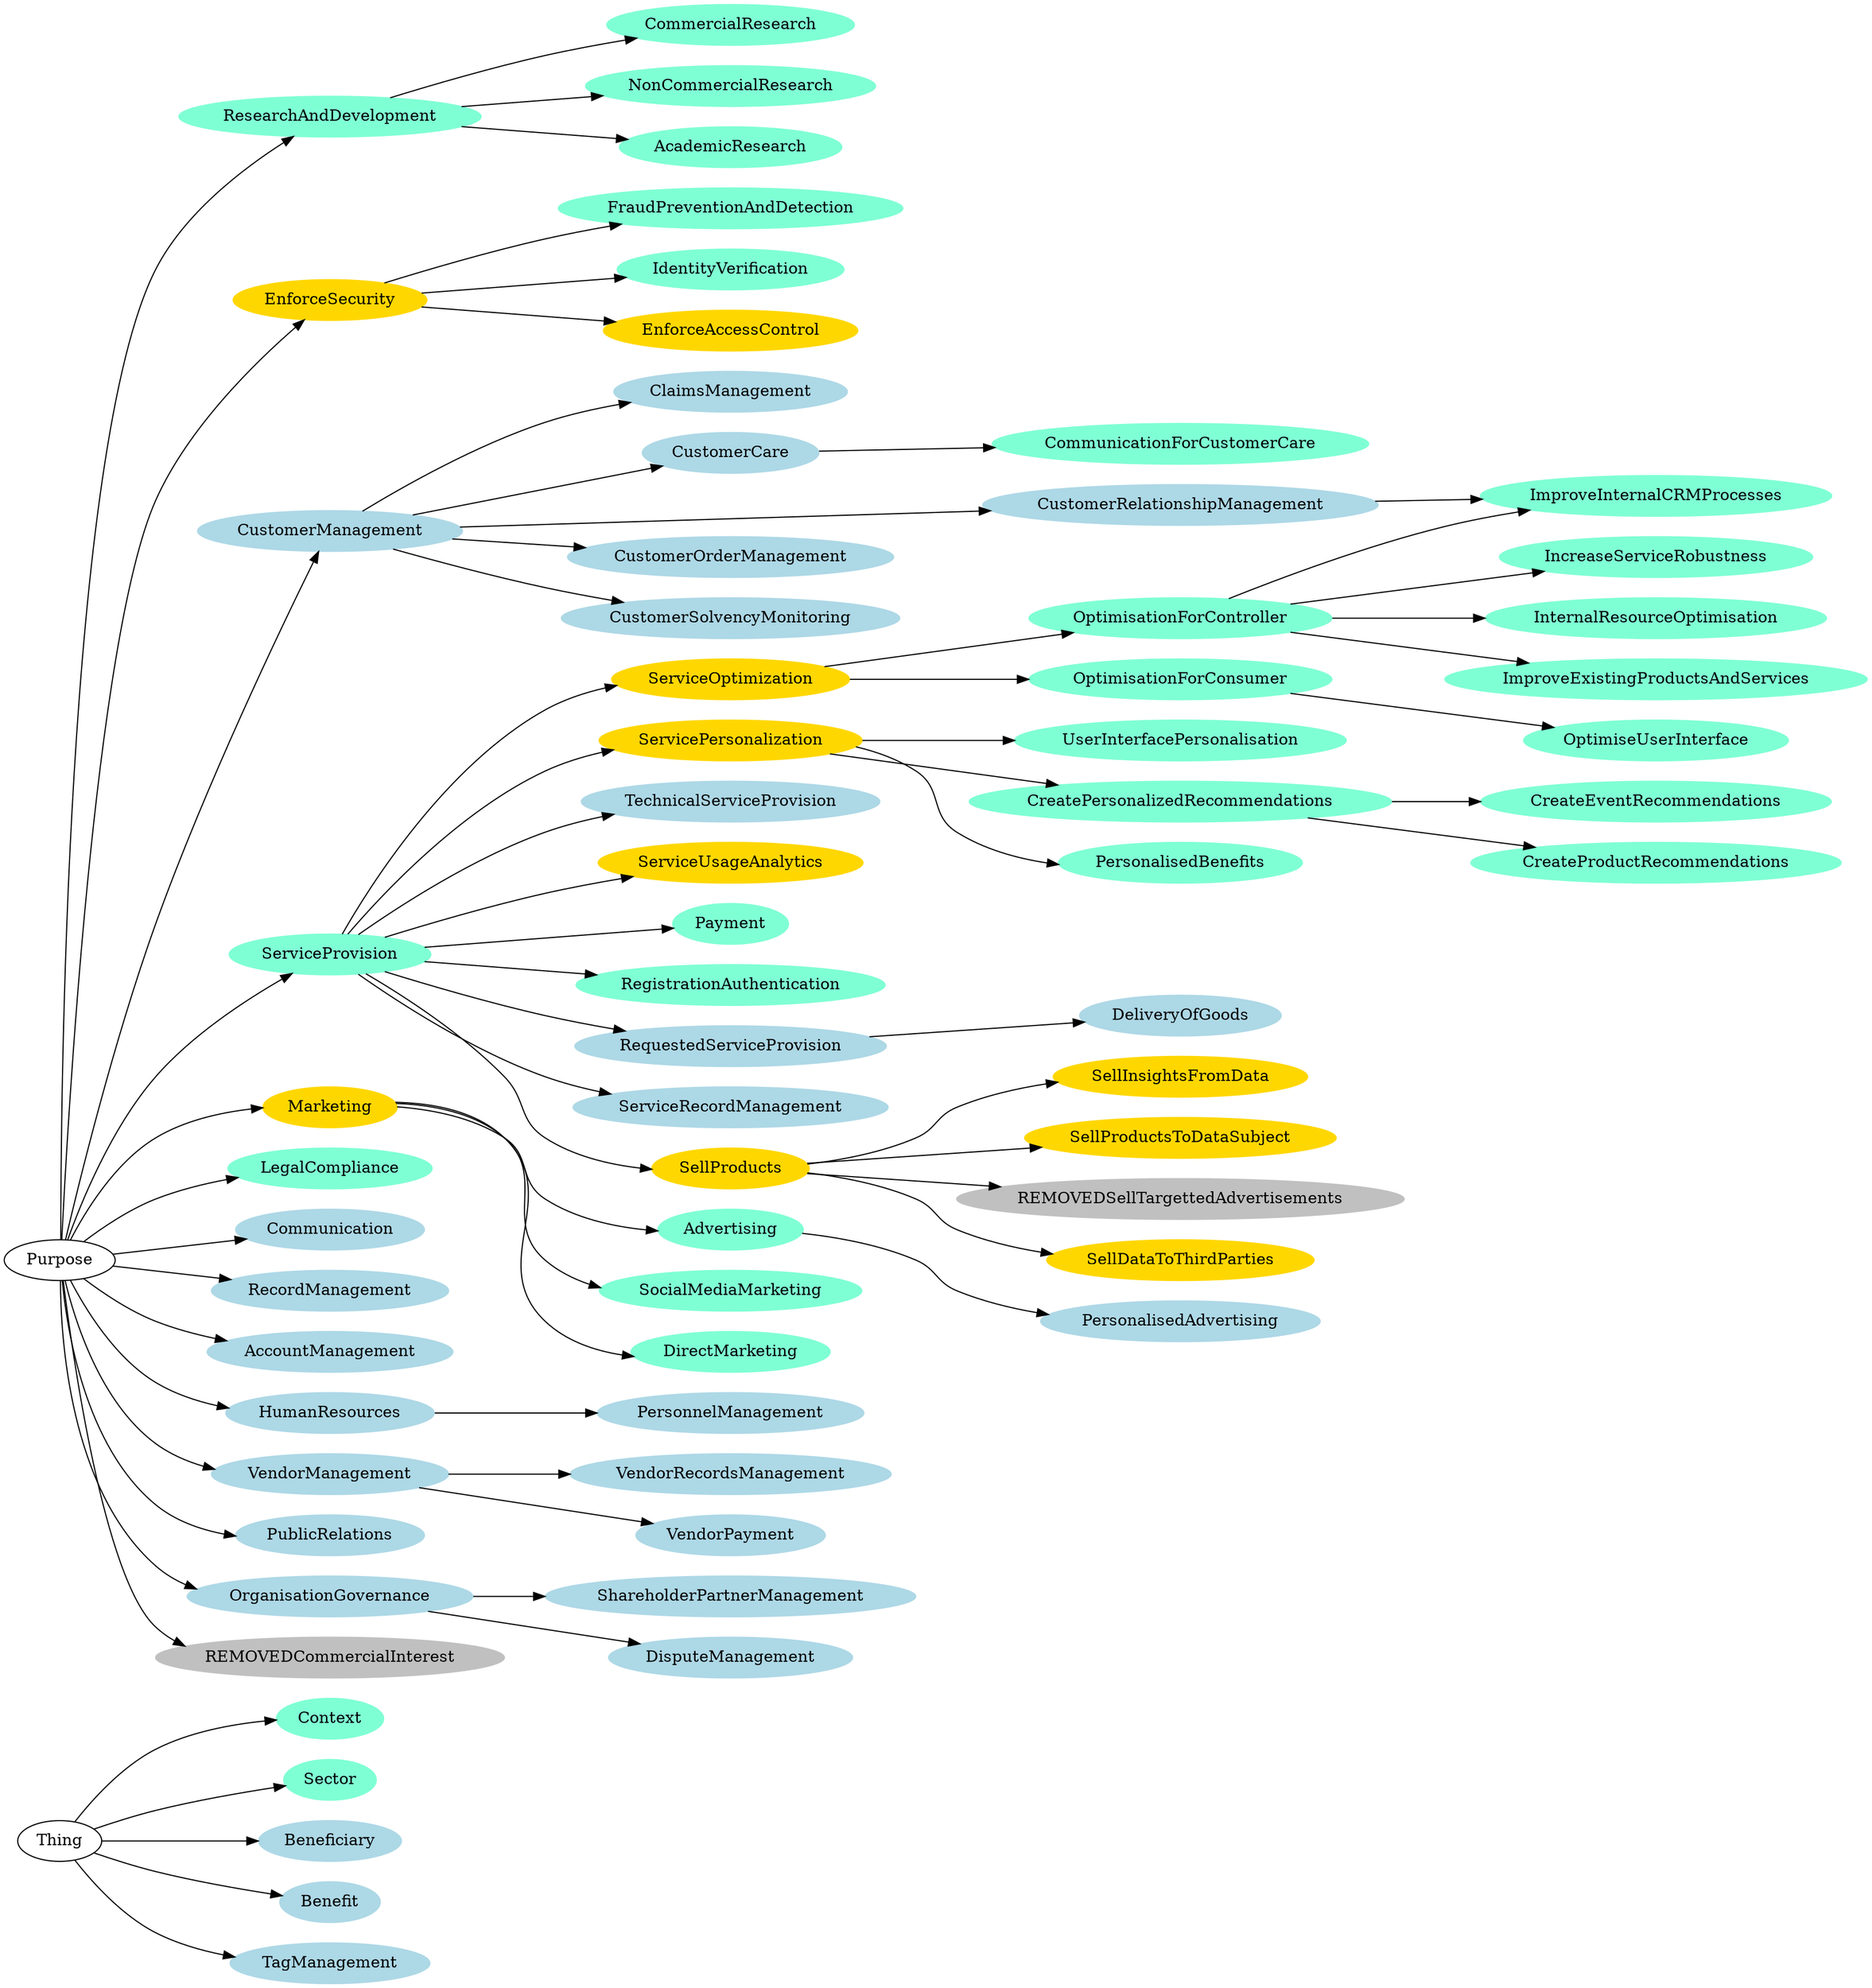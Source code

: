 digraph G { rankdir = LR ;Context [color=aquamarine, style=filled] ;
Sector [color=aquamarine, style=filled] ;
Beneficiary [color=lightblue, style=filled] ;
Benefit [color=lightblue, style=filled] ;
AcademicResearch [color=aquamarine, style=filled] ;
EnforceAccessControl [color=gold, style=filled] ;
CommercialResearch [color=aquamarine, style=filled] ;
CreateProductRecommendations [color=aquamarine, style=filled] ;
CustomerCare [color=lightblue, style=filled] ;
DeliveryOfGoods [color=lightblue, style=filled] ;
FraudPreventionAndDetection [color=aquamarine, style=filled] ;
IdentityVerification [color=aquamarine, style=filled] ;
ImproveExistingProductsAndServices [color=aquamarine, style=filled] ;
ImproveInternalCRMProcesses [color=aquamarine, style=filled] ;
IncreaseServiceRobustness [color=aquamarine, style=filled] ;
InternalResourceOptimisation [color=aquamarine, style=filled] ;
NonCommercialResearch [color=aquamarine, style=filled] ;
OptimisationForConsumer [color=aquamarine, style=filled] ;
OptimisationForController [color=aquamarine, style=filled] ;
OptimiseUserInterface [color=aquamarine, style=filled] ;
PersonalisedBenefits [color=aquamarine, style=filled] ;
RequestedServiceProvision [color=lightblue, style=filled] ;
ServiceRecordManagement [color=lightblue, style=filled] ;
ResearchAndDevelopment [color=aquamarine, style=filled] ;
EnforceSecurity [color=gold, style=filled] ;
SellProducts [color=gold, style=filled] ;
SellDataToThirdParties [color=gold, style=filled] ;
SellInsightsFromData [color=gold, style=filled] ;
SellProductsToDataSubject [color=gold, style=filled] ;
ServiceOptimization [color=gold, style=filled] ;
ServicePersonalization [color=gold, style=filled] ;
TechnicalServiceProvision [color=lightblue, style=filled] ;
CreatePersonalizedRecommendations [color=aquamarine, style=filled] ;
CreateEventRecommendations [color=aquamarine, style=filled] ;
ServiceProvision [color=aquamarine, style=filled] ;
UserInterfacePersonalisation [color=aquamarine, style=filled] ;
Marketing [color=gold, style=filled] ;
DirectMarketing [color=aquamarine, style=filled] ;
Advertising [color=aquamarine, style=filled] ;
PersonalisedAdvertising [color=lightblue, style=filled] ;
ServiceUsageAnalytics [color=gold, style=filled] ;
CommunicationForCustomerCare [color=aquamarine, style=filled] ;
LegalCompliance [color=aquamarine, style=filled] ;
Payment [color=aquamarine, style=filled] ;
SocialMediaMarketing [color=aquamarine, style=filled] ;
RegistrationAuthentication [color=aquamarine, style=filled] ;
CustomerManagement [color=lightblue, style=filled] ;
CustomerRelationshipManagement [color=lightblue, style=filled] ;
Communication [color=lightblue, style=filled] ;
RecordManagement [color=lightblue, style=filled] ;
AccountManagement [color=lightblue, style=filled] ;
HumanResources [color=lightblue, style=filled] ;
PersonnelManagement [color=lightblue, style=filled] ;
CustomerOrderManagement [color=lightblue, style=filled] ;
CustomerSolvencyMonitoring [color=lightblue, style=filled] ;
ClaimsManagement [color=lightblue, style=filled] ;
VendorManagement [color=lightblue, style=filled] ;
VendorRecordsManagement [color=lightblue, style=filled] ;
VendorPayment [color=lightblue, style=filled] ;
PublicRelations [color=lightblue, style=filled] ;
OrganisationGovernance [color=lightblue, style=filled] ;
ShareholderPartnerManagement [color=lightblue, style=filled] ;
DisputeManagement [color=lightblue, style=filled] ;
TagManagement [color=lightblue, style=filled] ;
REMOVEDSellTargettedAdvertisements [color=gray, style=filled] ;
REMOVEDCommercialInterest [color=gray, style=filled] ;
"Thing" -> "Context" ;
"Thing" -> "Sector" ;
"Thing" -> "Beneficiary" ;
"Thing" -> "Benefit" ;
"ResearchAndDevelopment" -> "AcademicResearch" ;
"EnforceSecurity" -> "EnforceAccessControl" ;
"ResearchAndDevelopment" -> "CommercialResearch" ;
"CreatePersonalizedRecommendations" -> "CreateProductRecommendations" ;
"CustomerManagement" -> "CustomerCare" ;
"RequestedServiceProvision" -> "DeliveryOfGoods" ;
"EnforceSecurity" -> "FraudPreventionAndDetection" ;
"EnforceSecurity" -> "IdentityVerification" ;
"OptimisationForController" -> "ImproveExistingProductsAndServices" ;
"OptimisationForController" -> "ImproveInternalCRMProcesses" ;
"CustomerRelationshipManagement" -> "ImproveInternalCRMProcesses" ;
"OptimisationForController" -> "IncreaseServiceRobustness" ;
"OptimisationForController" -> "InternalResourceOptimisation" ;
"ResearchAndDevelopment" -> "NonCommercialResearch" ;
"ServiceOptimization" -> "OptimisationForConsumer" ;
"ServiceOptimization" -> "OptimisationForController" ;
"OptimisationForConsumer" -> "OptimiseUserInterface" ;
"ServicePersonalization" -> "PersonalisedBenefits" ;
"ServiceProvision" -> "RequestedServiceProvision" ;
"ServiceProvision" -> "ServiceRecordManagement" ;
"Purpose" -> "ResearchAndDevelopment" ;
"Purpose" -> "EnforceSecurity" ;
"ServiceProvision" -> "SellProducts" ;
"SellProducts" -> "SellDataToThirdParties" ;
"SellProducts" -> "SellInsightsFromData" ;
"SellProducts" -> "SellProductsToDataSubject" ;
"ServiceProvision" -> "ServiceOptimization" ;
"ServiceProvision" -> "ServicePersonalization" ;
"ServiceProvision" -> "TechnicalServiceProvision" ;
"ServicePersonalization" -> "CreatePersonalizedRecommendations" ;
"CreatePersonalizedRecommendations" -> "CreateEventRecommendations" ;
"Purpose" -> "ServiceProvision" ;
"ServicePersonalization" -> "UserInterfacePersonalisation" ;
"Purpose" -> "Marketing" ;
"Marketing" -> "DirectMarketing" ;
"Marketing" -> "Advertising" ;
"Advertising" -> "PersonalisedAdvertising" ;
"ServiceProvision" -> "ServiceUsageAnalytics" ;
"CustomerCare" -> "CommunicationForCustomerCare" ;
"Purpose" -> "LegalCompliance" ;
"ServiceProvision" -> "Payment" ;
"Marketing" -> "SocialMediaMarketing" ;
"ServiceProvision" -> "RegistrationAuthentication" ;
"Purpose" -> "CustomerManagement" ;
"CustomerManagement" -> "CustomerRelationshipManagement" ;
"Purpose" -> "Communication" ;
"Purpose" -> "RecordManagement" ;
"Purpose" -> "AccountManagement" ;
"Purpose" -> "HumanResources" ;
"HumanResources" -> "PersonnelManagement" ;
"CustomerManagement" -> "CustomerOrderManagement" ;
"CustomerManagement" -> "CustomerSolvencyMonitoring" ;
"CustomerManagement" -> "ClaimsManagement" ;
"Purpose" -> "VendorManagement" ;
"VendorManagement" -> "VendorRecordsManagement" ;
"VendorManagement" -> "VendorPayment" ;
"Purpose" -> "PublicRelations" ;
"Purpose" -> "OrganisationGovernance" ;
"OrganisationGovernance" -> "ShareholderPartnerManagement" ;
"OrganisationGovernance" -> "DisputeManagement" ;
"Thing" -> "TagManagement" ;
"SellProducts" -> "REMOVEDSellTargettedAdvertisements" ;
"Purpose" -> "REMOVEDCommercialInterest" ;
}
